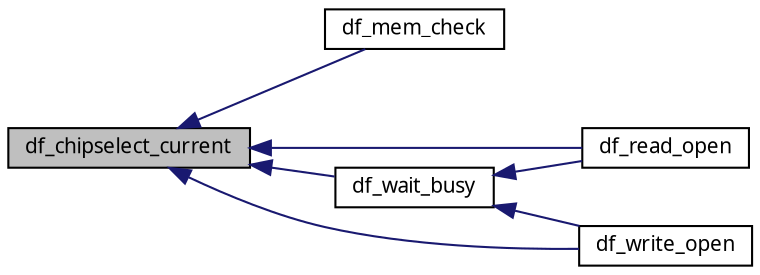 digraph G
{
  edge [fontname="FreeSans.ttf",fontsize=10,labelfontname="FreeSans.ttf",labelfontsize=10];
  node [fontname="FreeSans.ttf",fontsize=10,shape=record];
  rankdir=LR;
  Node1 [label="df_chipselect_current",height=0.2,width=0.4,color="black", fillcolor="grey75", style="filled" fontcolor="black"];
  Node1 -> Node2 [dir=back,color="midnightblue",fontsize=10,style="solid",fontname="FreeSans.ttf"];
  Node2 [label="df_mem_check",height=0.2,width=0.4,color="black", fillcolor="white", style="filled",URL="$a00035.html#140e522da74a8d217efb15bc2e5192df",tooltip="This function performs a memory check on all DF."];
  Node1 -> Node3 [dir=back,color="midnightblue",fontsize=10,style="solid",fontname="FreeSans.ttf"];
  Node3 [label="df_read_open",height=0.2,width=0.4,color="black", fillcolor="white", style="filled",URL="$a00035.html#cb63461a9e3619bdf178ebd98b1cccbd",tooltip="This function opens a DF memory in read mode at a given sector address."];
  Node1 -> Node4 [dir=back,color="midnightblue",fontsize=10,style="solid",fontname="FreeSans.ttf"];
  Node4 [label="df_wait_busy",height=0.2,width=0.4,color="black", fillcolor="white", style="filled",URL="$a00034.html#58303393c416a654cfc0e2e0422a795a",tooltip="This function waits until the DataFlash is not busy."];
  Node4 -> Node3 [dir=back,color="midnightblue",fontsize=10,style="solid",fontname="FreeSans.ttf"];
  Node4 -> Node5 [dir=back,color="midnightblue",fontsize=10,style="solid",fontname="FreeSans.ttf"];
  Node5 [label="df_write_open",height=0.2,width=0.4,color="black", fillcolor="white", style="filled",URL="$a00035.html#f09db8708cb3cac4a1fa53606e291465",tooltip="This function opens a DF memory in write mode at a given sector address."];
  Node1 -> Node5 [dir=back,color="midnightblue",fontsize=10,style="solid",fontname="FreeSans.ttf"];
}
